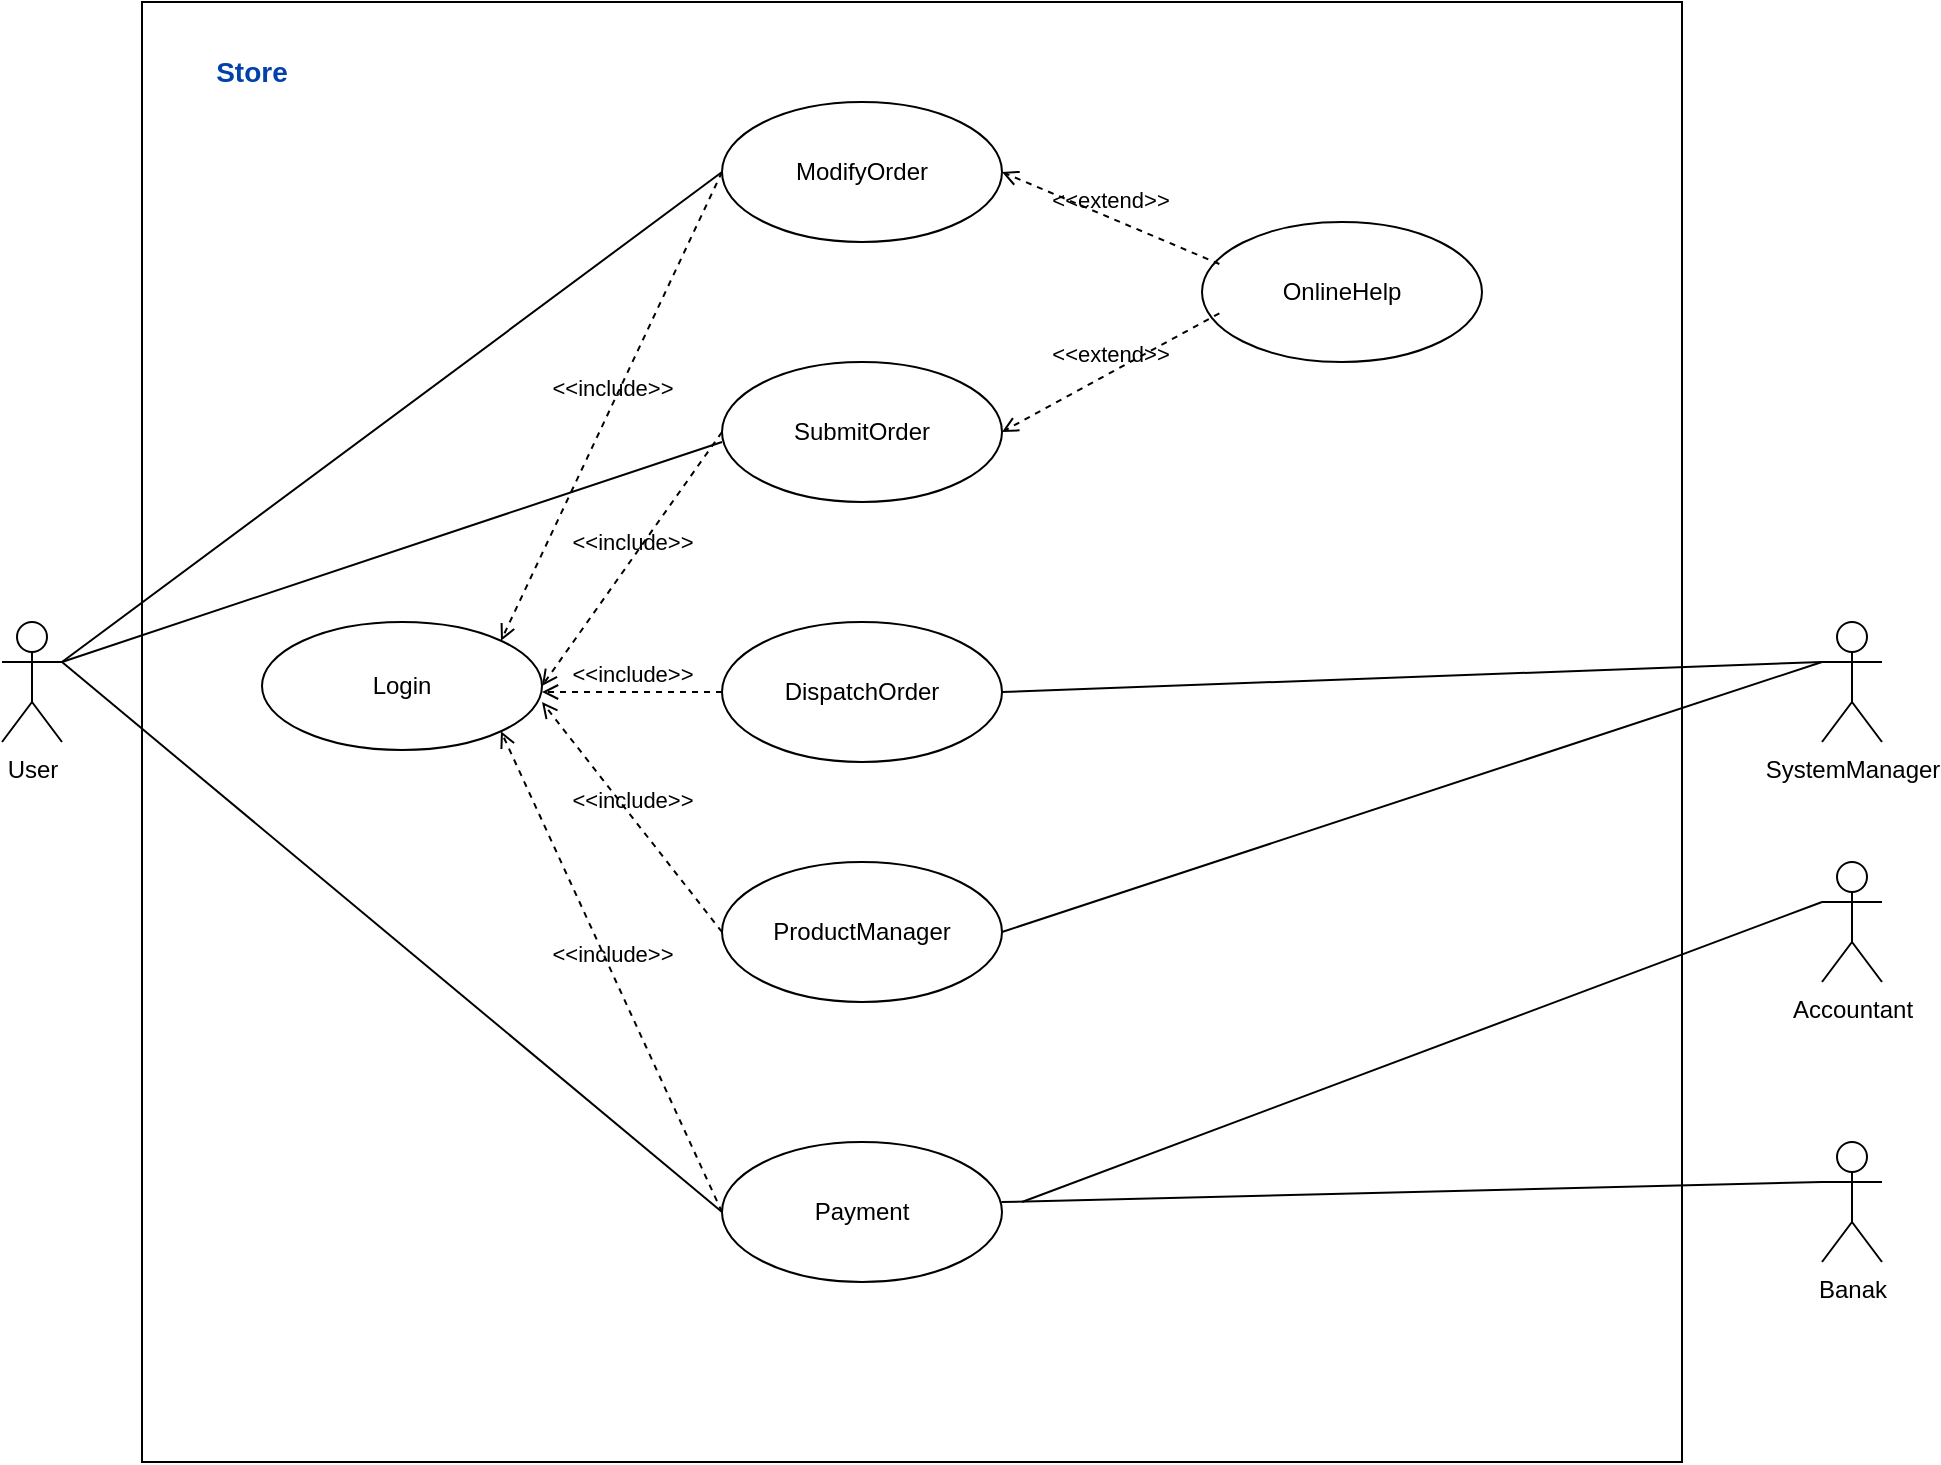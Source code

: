 <mxfile version="26.1.0">
  <diagram name="第 1 页" id="PArng_Lb3sLYHJfENYJy">
    <mxGraphModel dx="1289" dy="949" grid="1" gridSize="10" guides="1" tooltips="1" connect="1" arrows="1" fold="1" page="1" pageScale="1" pageWidth="1169" pageHeight="827" math="0" shadow="0">
      <root>
        <mxCell id="0" />
        <mxCell id="1" parent="0" />
        <mxCell id="saSdDz2e7dKKDDFBC4uQ-1" value="" style="rounded=0;whiteSpace=wrap;html=1;fillColor=none;" vertex="1" parent="1">
          <mxGeometry x="100" y="40" width="770" height="730" as="geometry" />
        </mxCell>
        <mxCell id="saSdDz2e7dKKDDFBC4uQ-2" value="&lt;font style=&quot;font-size: 14px; color: light-dark(rgb(0, 66, 170), rgb(237, 237, 237));&quot;&gt;&lt;b&gt;Store&lt;/b&gt;&lt;/font&gt;" style="text;html=1;align=center;verticalAlign=middle;whiteSpace=wrap;rounded=0;" vertex="1" parent="1">
          <mxGeometry x="110" y="50" width="90" height="50" as="geometry" />
        </mxCell>
        <mxCell id="saSdDz2e7dKKDDFBC4uQ-3" value="User&lt;div&gt;&lt;br&gt;&lt;/div&gt;" style="shape=umlActor;verticalLabelPosition=bottom;verticalAlign=top;html=1;" vertex="1" parent="1">
          <mxGeometry x="30" y="350" width="30" height="60" as="geometry" />
        </mxCell>
        <mxCell id="saSdDz2e7dKKDDFBC4uQ-7" value="Login" style="ellipse;whiteSpace=wrap;html=1;" vertex="1" parent="1">
          <mxGeometry x="160" y="350" width="140" height="64" as="geometry" />
        </mxCell>
        <mxCell id="saSdDz2e7dKKDDFBC4uQ-8" value="DispatchOrder" style="ellipse;whiteSpace=wrap;html=1;" vertex="1" parent="1">
          <mxGeometry x="390" y="350" width="140" height="70" as="geometry" />
        </mxCell>
        <mxCell id="saSdDz2e7dKKDDFBC4uQ-9" value="SubmitOrder" style="ellipse;whiteSpace=wrap;html=1;" vertex="1" parent="1">
          <mxGeometry x="390" y="220" width="140" height="70" as="geometry" />
        </mxCell>
        <mxCell id="saSdDz2e7dKKDDFBC4uQ-10" value="ModifyOrder" style="ellipse;whiteSpace=wrap;html=1;" vertex="1" parent="1">
          <mxGeometry x="390" y="90" width="140" height="70" as="geometry" />
        </mxCell>
        <mxCell id="saSdDz2e7dKKDDFBC4uQ-11" value="Payment" style="ellipse;whiteSpace=wrap;html=1;" vertex="1" parent="1">
          <mxGeometry x="390" y="610" width="140" height="70" as="geometry" />
        </mxCell>
        <mxCell id="saSdDz2e7dKKDDFBC4uQ-12" value="ProductManager" style="ellipse;whiteSpace=wrap;html=1;" vertex="1" parent="1">
          <mxGeometry x="390" y="470" width="140" height="70" as="geometry" />
        </mxCell>
        <mxCell id="saSdDz2e7dKKDDFBC4uQ-13" value="OnlineHelp" style="ellipse;whiteSpace=wrap;html=1;" vertex="1" parent="1">
          <mxGeometry x="630" y="150" width="140" height="70" as="geometry" />
        </mxCell>
        <mxCell id="saSdDz2e7dKKDDFBC4uQ-14" value="&amp;lt;&amp;lt;include&amp;gt;&amp;gt;" style="html=1;verticalAlign=bottom;labelBackgroundColor=none;endArrow=open;endFill=0;dashed=1;rounded=0;exitX=0;exitY=0.5;exitDx=0;exitDy=0;entryX=1;entryY=0;entryDx=0;entryDy=0;" edge="1" parent="1" source="saSdDz2e7dKKDDFBC4uQ-10" target="saSdDz2e7dKKDDFBC4uQ-7">
          <mxGeometry width="160" relative="1" as="geometry">
            <mxPoint x="430" y="450" as="sourcePoint" />
            <mxPoint x="590" y="450" as="targetPoint" />
          </mxGeometry>
        </mxCell>
        <mxCell id="saSdDz2e7dKKDDFBC4uQ-15" value="&amp;lt;&amp;lt;include&amp;gt;&amp;gt;" style="html=1;verticalAlign=bottom;labelBackgroundColor=none;endArrow=open;endFill=0;dashed=1;rounded=0;exitX=0;exitY=0.5;exitDx=0;exitDy=0;entryX=1;entryY=0.5;entryDx=0;entryDy=0;" edge="1" parent="1" source="saSdDz2e7dKKDDFBC4uQ-9" target="saSdDz2e7dKKDDFBC4uQ-7">
          <mxGeometry width="160" relative="1" as="geometry">
            <mxPoint x="430" y="450" as="sourcePoint" />
            <mxPoint x="590" y="450" as="targetPoint" />
          </mxGeometry>
        </mxCell>
        <mxCell id="saSdDz2e7dKKDDFBC4uQ-17" value="&amp;lt;&amp;lt;include&amp;gt;&amp;gt;" style="html=1;verticalAlign=bottom;labelBackgroundColor=none;endArrow=open;endFill=0;dashed=1;rounded=0;exitX=0;exitY=0.5;exitDx=0;exitDy=0;" edge="1" parent="1" source="saSdDz2e7dKKDDFBC4uQ-8">
          <mxGeometry width="160" relative="1" as="geometry">
            <mxPoint x="430" y="450" as="sourcePoint" />
            <mxPoint x="300" y="385" as="targetPoint" />
          </mxGeometry>
        </mxCell>
        <mxCell id="saSdDz2e7dKKDDFBC4uQ-18" value="&amp;lt;&amp;lt;include&amp;gt;&amp;gt;" style="html=1;verticalAlign=bottom;labelBackgroundColor=none;endArrow=open;endFill=0;dashed=1;rounded=0;exitX=0;exitY=0.5;exitDx=0;exitDy=0;" edge="1" parent="1" source="saSdDz2e7dKKDDFBC4uQ-12">
          <mxGeometry width="160" relative="1" as="geometry">
            <mxPoint x="430" y="450" as="sourcePoint" />
            <mxPoint x="300" y="390" as="targetPoint" />
          </mxGeometry>
        </mxCell>
        <mxCell id="saSdDz2e7dKKDDFBC4uQ-19" value="&amp;lt;&amp;lt;include&amp;gt;&amp;gt;" style="html=1;verticalAlign=bottom;labelBackgroundColor=none;endArrow=open;endFill=0;dashed=1;rounded=0;exitX=0;exitY=0.5;exitDx=0;exitDy=0;entryX=1;entryY=1;entryDx=0;entryDy=0;" edge="1" parent="1" source="saSdDz2e7dKKDDFBC4uQ-11" target="saSdDz2e7dKKDDFBC4uQ-7">
          <mxGeometry width="160" relative="1" as="geometry">
            <mxPoint x="430" y="450" as="sourcePoint" />
            <mxPoint x="590" y="450" as="targetPoint" />
          </mxGeometry>
        </mxCell>
        <mxCell id="saSdDz2e7dKKDDFBC4uQ-20" value="&amp;lt;&amp;lt;extend&amp;gt;&amp;gt;" style="html=1;verticalAlign=bottom;labelBackgroundColor=none;endArrow=open;endFill=0;dashed=1;rounded=0;exitX=0.062;exitY=0.3;exitDx=0;exitDy=0;exitPerimeter=0;entryX=1;entryY=0.5;entryDx=0;entryDy=0;" edge="1" parent="1" source="saSdDz2e7dKKDDFBC4uQ-13" target="saSdDz2e7dKKDDFBC4uQ-10">
          <mxGeometry width="160" relative="1" as="geometry">
            <mxPoint x="430" y="450" as="sourcePoint" />
            <mxPoint x="590" y="450" as="targetPoint" />
          </mxGeometry>
        </mxCell>
        <mxCell id="saSdDz2e7dKKDDFBC4uQ-21" value="&amp;lt;&amp;lt;extend&amp;gt;&amp;gt;" style="html=1;verticalAlign=bottom;labelBackgroundColor=none;endArrow=open;endFill=0;dashed=1;rounded=0;exitX=0.062;exitY=0.652;exitDx=0;exitDy=0;exitPerimeter=0;entryX=1;entryY=0.5;entryDx=0;entryDy=0;" edge="1" parent="1" source="saSdDz2e7dKKDDFBC4uQ-13" target="saSdDz2e7dKKDDFBC4uQ-9">
          <mxGeometry width="160" relative="1" as="geometry">
            <mxPoint x="650" y="200" as="sourcePoint" />
            <mxPoint x="590" y="450" as="targetPoint" />
          </mxGeometry>
        </mxCell>
        <mxCell id="saSdDz2e7dKKDDFBC4uQ-23" value="" style="endArrow=none;html=1;rounded=0;exitX=1;exitY=0.333;exitDx=0;exitDy=0;exitPerimeter=0;entryX=0;entryY=0.5;entryDx=0;entryDy=0;" edge="1" parent="1" source="saSdDz2e7dKKDDFBC4uQ-3" target="saSdDz2e7dKKDDFBC4uQ-10">
          <mxGeometry width="50" height="50" relative="1" as="geometry">
            <mxPoint x="480" y="470" as="sourcePoint" />
            <mxPoint x="530" y="420" as="targetPoint" />
          </mxGeometry>
        </mxCell>
        <mxCell id="saSdDz2e7dKKDDFBC4uQ-24" value="" style="endArrow=none;html=1;rounded=0;exitX=1;exitY=0.333;exitDx=0;exitDy=0;exitPerimeter=0;" edge="1" parent="1" source="saSdDz2e7dKKDDFBC4uQ-3">
          <mxGeometry width="50" height="50" relative="1" as="geometry">
            <mxPoint x="480" y="470" as="sourcePoint" />
            <mxPoint x="390" y="260" as="targetPoint" />
          </mxGeometry>
        </mxCell>
        <mxCell id="saSdDz2e7dKKDDFBC4uQ-25" value="" style="endArrow=none;html=1;rounded=0;exitX=1;exitY=0.333;exitDx=0;exitDy=0;exitPerimeter=0;entryX=0;entryY=0.5;entryDx=0;entryDy=0;" edge="1" parent="1" source="saSdDz2e7dKKDDFBC4uQ-3" target="saSdDz2e7dKKDDFBC4uQ-11">
          <mxGeometry width="50" height="50" relative="1" as="geometry">
            <mxPoint x="480" y="470" as="sourcePoint" />
            <mxPoint x="530" y="420" as="targetPoint" />
          </mxGeometry>
        </mxCell>
        <mxCell id="saSdDz2e7dKKDDFBC4uQ-26" value="SystemManager" style="shape=umlActor;verticalLabelPosition=bottom;verticalAlign=top;html=1;" vertex="1" parent="1">
          <mxGeometry x="940" y="350" width="30" height="60" as="geometry" />
        </mxCell>
        <mxCell id="saSdDz2e7dKKDDFBC4uQ-27" value="Accountant" style="shape=umlActor;verticalLabelPosition=bottom;verticalAlign=top;html=1;" vertex="1" parent="1">
          <mxGeometry x="940" y="470" width="30" height="60" as="geometry" />
        </mxCell>
        <mxCell id="saSdDz2e7dKKDDFBC4uQ-28" value="Banak" style="shape=umlActor;verticalLabelPosition=bottom;verticalAlign=top;html=1;" vertex="1" parent="1">
          <mxGeometry x="940" y="610" width="30" height="60" as="geometry" />
        </mxCell>
        <mxCell id="saSdDz2e7dKKDDFBC4uQ-29" value="" style="endArrow=none;html=1;rounded=0;exitX=0;exitY=0.333;exitDx=0;exitDy=0;exitPerimeter=0;entryX=1;entryY=0.5;entryDx=0;entryDy=0;" edge="1" parent="1" source="saSdDz2e7dKKDDFBC4uQ-26" target="saSdDz2e7dKKDDFBC4uQ-8">
          <mxGeometry width="50" height="50" relative="1" as="geometry">
            <mxPoint x="480" y="470" as="sourcePoint" />
            <mxPoint x="530" y="420" as="targetPoint" />
          </mxGeometry>
        </mxCell>
        <mxCell id="saSdDz2e7dKKDDFBC4uQ-30" value="" style="endArrow=none;html=1;rounded=0;entryX=0;entryY=0.333;entryDx=0;entryDy=0;entryPerimeter=0;exitX=1;exitY=0.5;exitDx=0;exitDy=0;" edge="1" parent="1" source="saSdDz2e7dKKDDFBC4uQ-12" target="saSdDz2e7dKKDDFBC4uQ-26">
          <mxGeometry width="50" height="50" relative="1" as="geometry">
            <mxPoint x="480" y="470" as="sourcePoint" />
            <mxPoint x="530" y="420" as="targetPoint" />
          </mxGeometry>
        </mxCell>
        <mxCell id="saSdDz2e7dKKDDFBC4uQ-32" value="" style="endArrow=none;html=1;rounded=0;entryX=0;entryY=0.333;entryDx=0;entryDy=0;entryPerimeter=0;exitX=0.558;exitY=0.822;exitDx=0;exitDy=0;exitPerimeter=0;" edge="1" parent="1" source="saSdDz2e7dKKDDFBC4uQ-1" target="saSdDz2e7dKKDDFBC4uQ-28">
          <mxGeometry width="50" height="50" relative="1" as="geometry">
            <mxPoint x="480" y="470" as="sourcePoint" />
            <mxPoint x="530" y="420" as="targetPoint" />
          </mxGeometry>
        </mxCell>
        <mxCell id="saSdDz2e7dKKDDFBC4uQ-33" value="" style="endArrow=none;html=1;rounded=0;entryX=0;entryY=0.333;entryDx=0;entryDy=0;entryPerimeter=0;" edge="1" parent="1" target="saSdDz2e7dKKDDFBC4uQ-27">
          <mxGeometry width="50" height="50" relative="1" as="geometry">
            <mxPoint x="540" y="640" as="sourcePoint" />
            <mxPoint x="530" y="420" as="targetPoint" />
          </mxGeometry>
        </mxCell>
      </root>
    </mxGraphModel>
  </diagram>
</mxfile>
